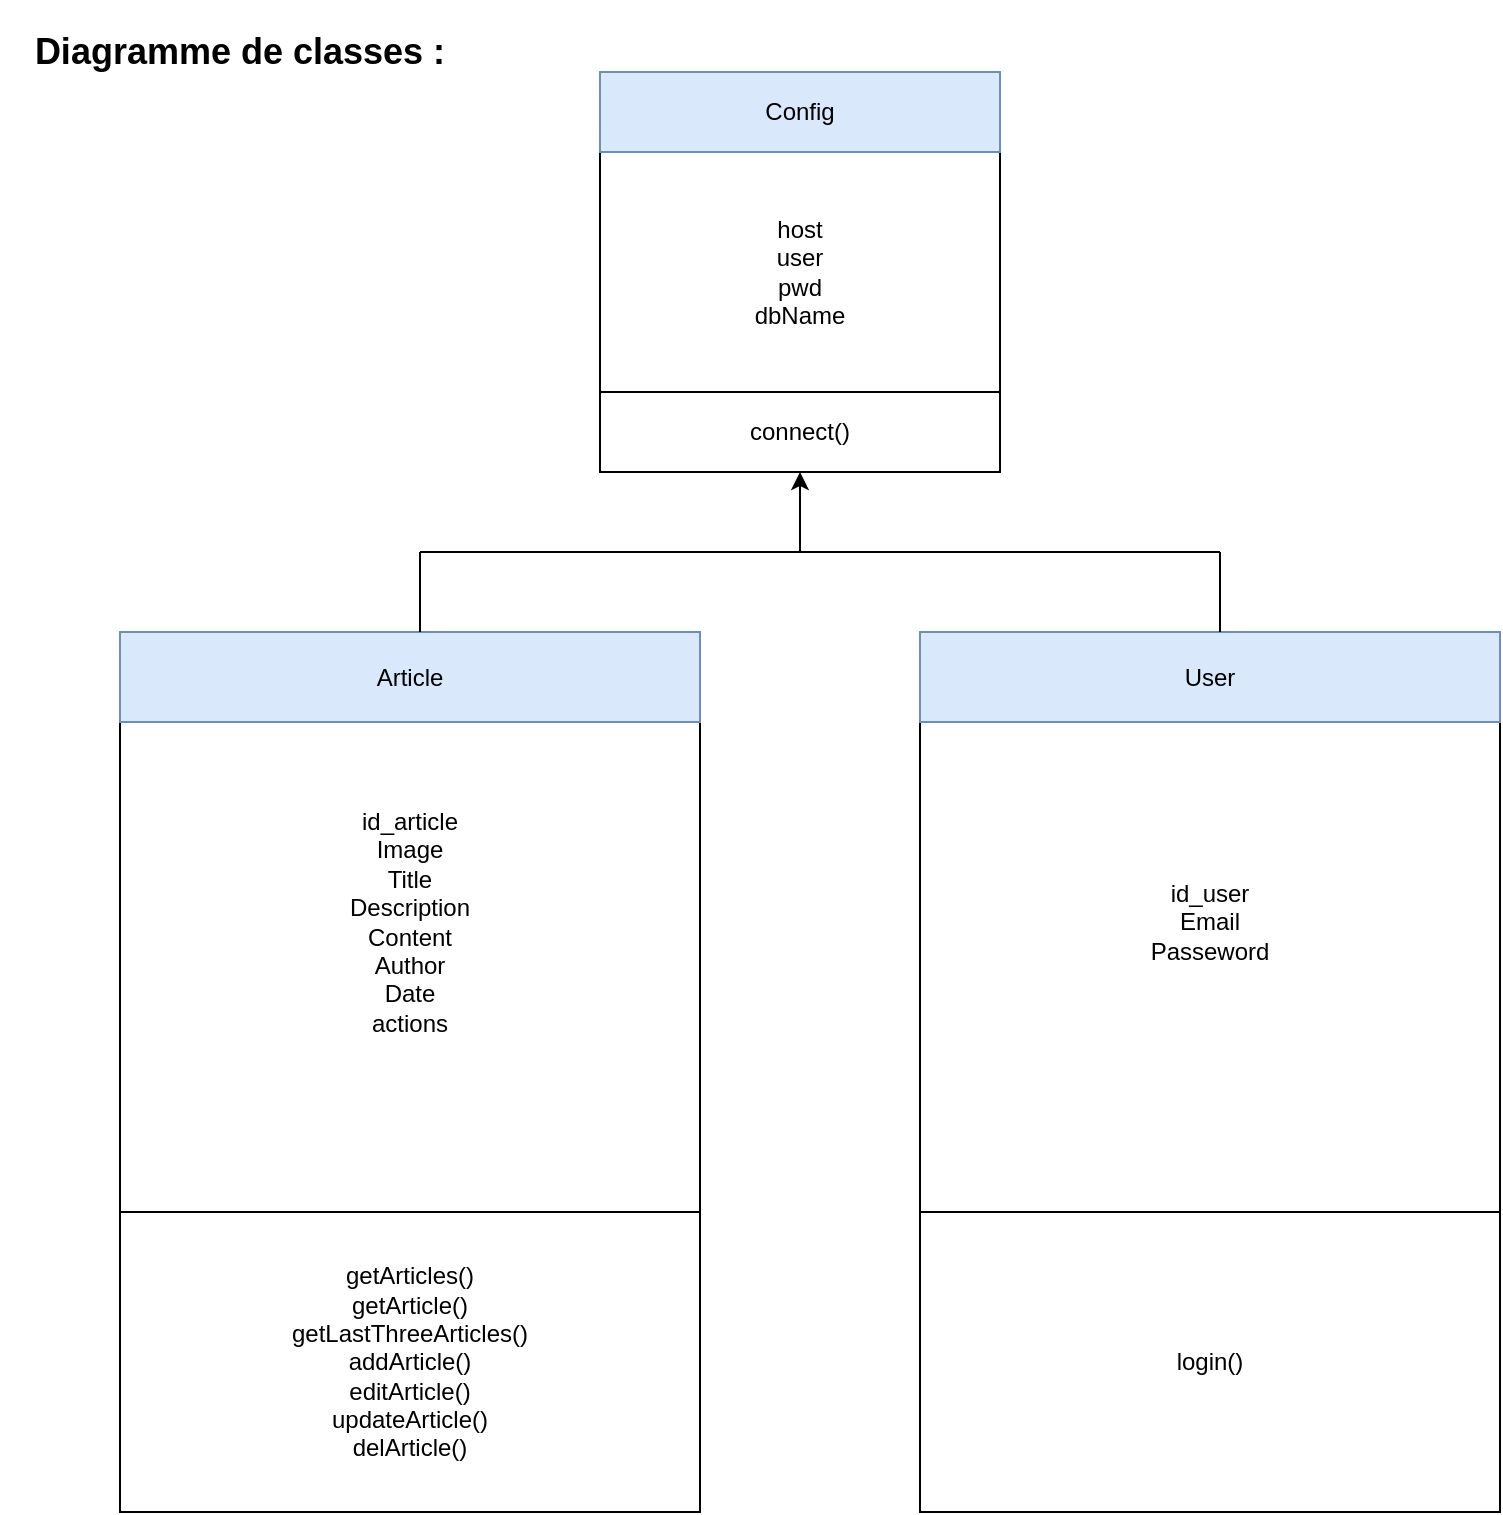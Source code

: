 <mxfile version="14.6.13" type="device"><diagram id="SMaoVbTVGSnmdZnPAkuZ" name="Page-1"><mxGraphModel dx="1024" dy="592" grid="1" gridSize="10" guides="1" tooltips="1" connect="1" arrows="1" fold="1" page="1" pageScale="1" pageWidth="827" pageHeight="1169" math="0" shadow="0"><root><mxCell id="0"/><mxCell id="1" parent="0"/><mxCell id="ZAaOUdcTN7TCPbIa_v3b-1" value="&lt;h2&gt;&lt;b&gt;Diagramme de classes :&lt;/b&gt;&lt;/h2&gt;" style="text;html=1;strokeColor=none;fillColor=none;align=center;verticalAlign=middle;whiteSpace=wrap;rounded=0;" parent="1" vertex="1"><mxGeometry x="20" y="80" width="240" height="20" as="geometry"/></mxCell><mxCell id="ZAaOUdcTN7TCPbIa_v3b-3" value="id_article&lt;br&gt;Image&lt;br&gt;Title&lt;br&gt;Description&lt;br&gt;Content&lt;br&gt;Author&lt;br&gt;Date&lt;br&gt;actions" style="whiteSpace=wrap;html=1;aspect=fixed;" parent="1" vertex="1"><mxGeometry x="80" y="380" width="290" height="290" as="geometry"/></mxCell><mxCell id="ZAaOUdcTN7TCPbIa_v3b-4" value="Article" style="rounded=0;whiteSpace=wrap;html=1;fillColor=#dae8fc;strokeColor=#6c8ebf;" parent="1" vertex="1"><mxGeometry x="80" y="380" width="290" height="45" as="geometry"/></mxCell><mxCell id="ZAaOUdcTN7TCPbIa_v3b-5" value="getArticles()&lt;br&gt;getArticle()&lt;br&gt;getLastThreeArticles()&lt;br&gt;addArticle()&lt;br&gt;editArticle()&lt;br&gt;updateArticle()&lt;br&gt;delArticle()" style="rounded=0;whiteSpace=wrap;html=1;" parent="1" vertex="1"><mxGeometry x="80" y="670" width="290" height="150" as="geometry"/></mxCell><mxCell id="ZAaOUdcTN7TCPbIa_v3b-6" value="id_user&lt;br&gt;Email&lt;br&gt;Passeword" style="whiteSpace=wrap;html=1;aspect=fixed;" parent="1" vertex="1"><mxGeometry x="480" y="380" width="290" height="290" as="geometry"/></mxCell><mxCell id="ZAaOUdcTN7TCPbIa_v3b-7" value="User" style="rounded=0;whiteSpace=wrap;html=1;fillColor=#dae8fc;strokeColor=#6c8ebf;" parent="1" vertex="1"><mxGeometry x="480" y="380" width="290" height="45" as="geometry"/></mxCell><mxCell id="ZAaOUdcTN7TCPbIa_v3b-8" value="login()" style="rounded=0;whiteSpace=wrap;html=1;" parent="1" vertex="1"><mxGeometry x="480" y="670" width="290" height="150" as="geometry"/></mxCell><mxCell id="ZAaOUdcTN7TCPbIa_v3b-9" value="host&lt;br&gt;user&lt;br&gt;pwd&lt;br&gt;dbName&lt;br&gt;" style="whiteSpace=wrap;html=1;aspect=fixed;" parent="1" vertex="1"><mxGeometry x="320" y="100" width="200" height="200" as="geometry"/></mxCell><mxCell id="ZAaOUdcTN7TCPbIa_v3b-10" value="Config" style="rounded=0;whiteSpace=wrap;html=1;fillColor=#dae8fc;strokeColor=#6c8ebf;" parent="1" vertex="1"><mxGeometry x="320" y="100" width="200" height="40" as="geometry"/></mxCell><mxCell id="ZAaOUdcTN7TCPbIa_v3b-11" value="connect()" style="rounded=0;whiteSpace=wrap;html=1;" parent="1" vertex="1"><mxGeometry x="320" y="260" width="200" height="40" as="geometry"/></mxCell><mxCell id="ZAaOUdcTN7TCPbIa_v3b-12" value="" style="endArrow=none;html=1;" parent="1" edge="1"><mxGeometry width="50" height="50" relative="1" as="geometry"><mxPoint x="230" y="380" as="sourcePoint"/><mxPoint x="230" y="340" as="targetPoint"/></mxGeometry></mxCell><mxCell id="ZAaOUdcTN7TCPbIa_v3b-13" value="" style="endArrow=none;html=1;" parent="1" edge="1"><mxGeometry width="50" height="50" relative="1" as="geometry"><mxPoint x="630" y="380" as="sourcePoint"/><mxPoint x="630" y="340" as="targetPoint"/><Array as="points"/></mxGeometry></mxCell><mxCell id="ZAaOUdcTN7TCPbIa_v3b-14" value="" style="endArrow=none;html=1;" parent="1" edge="1"><mxGeometry width="50" height="50" relative="1" as="geometry"><mxPoint x="230" y="340" as="sourcePoint"/><mxPoint x="630" y="340" as="targetPoint"/></mxGeometry></mxCell><mxCell id="ZAaOUdcTN7TCPbIa_v3b-16" value="" style="endArrow=classic;html=1;" parent="1" edge="1"><mxGeometry width="50" height="50" relative="1" as="geometry"><mxPoint x="420" y="340" as="sourcePoint"/><mxPoint x="420" y="300" as="targetPoint"/></mxGeometry></mxCell></root></mxGraphModel></diagram></mxfile>